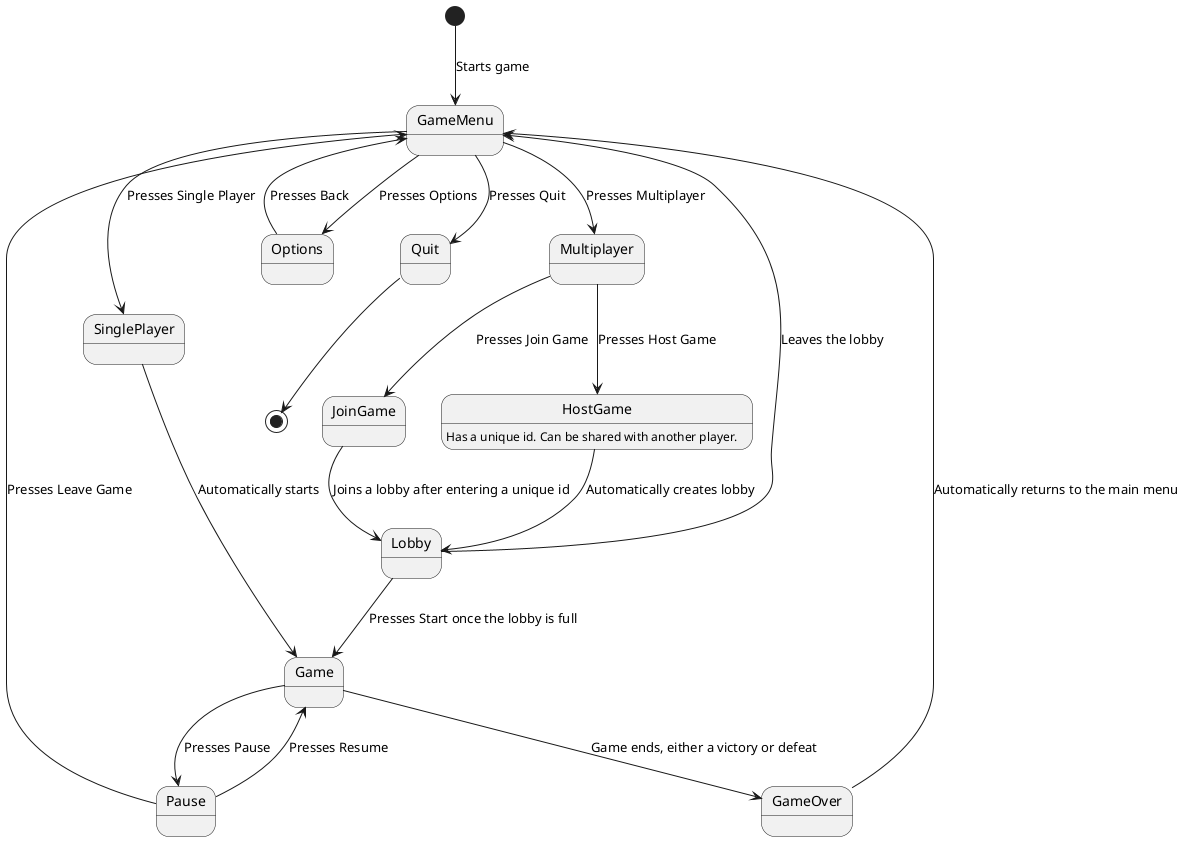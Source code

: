 @startuml

[*] --> GameMenu : Starts game
GameMenu --> SinglePlayer : Presses Single Player
GameMenu --> Multiplayer : Presses Multiplayer
GameMenu --> Options : Presses Options
GameMenu --> Quit : Presses Quit

Options --> GameMenu : Presses Back

Multiplayer --> HostGame : Presses Host Game
Multiplayer --> JoinGame : Presses Join Game

HostGame : Has a unique id. Can be shared with another player.
HostGame --> Lobby : Automatically creates lobby
JoinGame --> Lobby : Joins a lobby after entering a unique id
Lobby --> GameMenu : Leaves the lobby

SinglePlayer --> Game : Automatically starts
Lobby --> Game : Presses Start once the lobby is full

Game --> Pause : Presses Pause
Pause --> Game : Presses Resume
Pause --> GameMenu : Presses Leave Game

Game --> GameOver : Game ends, either a victory or defeat
GameOver --> GameMenu : Automatically returns to the main menu

Quit --> [*]

@enduml